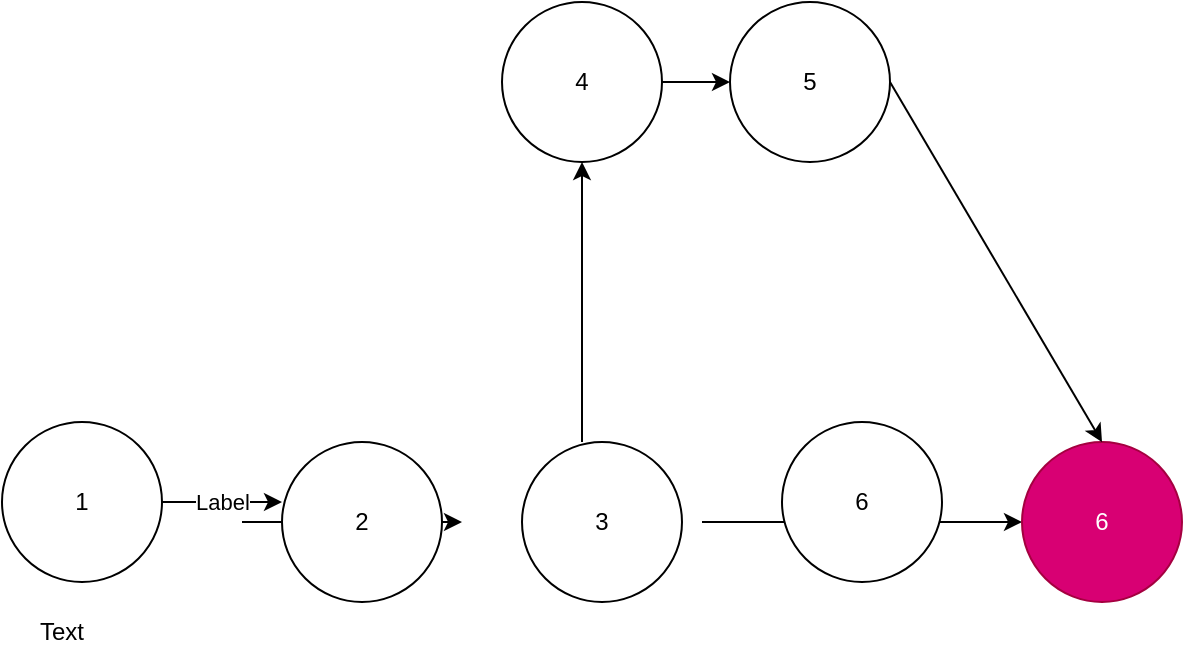 <mxfile>
    <diagram id="h8lbZmXiFE3LqjfX9MrK" name="Page-1">
        <mxGraphModel dx="653" dy="1738" grid="1" gridSize="10" guides="1" tooltips="1" connect="1" arrows="1" fold="1" page="1" pageScale="1" pageWidth="827" pageHeight="1169" math="0" shadow="0">
            <root>
                <mxCell id="0"/>
                <mxCell id="1" parent="0"/>
                <mxCell id="4" value="" style="edgeStyle=none;html=1;" parent="1" edge="1">
                    <mxGeometry relative="1" as="geometry">
                        <mxPoint x="130" y="10" as="sourcePoint"/>
                        <mxPoint x="240" y="10" as="targetPoint"/>
                    </mxGeometry>
                </mxCell>
                <mxCell id="5" style="edgeStyle=none;html=1;" parent="1" edge="1" target="16">
                    <mxGeometry relative="1" as="geometry">
                        <mxPoint x="520" y="190" as="targetPoint"/>
                        <mxPoint x="360" y="10" as="sourcePoint"/>
                    </mxGeometry>
                </mxCell>
                <mxCell id="6" style="edgeStyle=none;html=1;entryX=0.5;entryY=1;entryDx=0;entryDy=0;" parent="1" target="7" edge="1">
                    <mxGeometry relative="1" as="geometry">
                        <mxPoint x="280" y="90" as="targetPoint"/>
                        <mxPoint x="300" y="-30" as="sourcePoint"/>
                    </mxGeometry>
                </mxCell>
                <mxCell id="25" style="edgeStyle=none;html=1;exitX=1;exitY=0.5;exitDx=0;exitDy=0;entryX=0;entryY=0.5;entryDx=0;entryDy=0;" edge="1" parent="1" source="7" target="17">
                    <mxGeometry relative="1" as="geometry"/>
                </mxCell>
                <mxCell id="7" value="4" style="ellipse;whiteSpace=wrap;html=1;aspect=fixed;" parent="1" vertex="1">
                    <mxGeometry x="260" y="-250" width="80" height="80" as="geometry"/>
                </mxCell>
                <mxCell id="10" value="Text" style="text;html=1;strokeColor=none;fillColor=none;align=center;verticalAlign=middle;whiteSpace=wrap;rounded=0;" vertex="1" parent="1">
                    <mxGeometry x="10" y="50" width="60" height="30" as="geometry"/>
                </mxCell>
                <mxCell id="16" value="6" style="ellipse;whiteSpace=wrap;html=1;aspect=fixed;fillColor=#d80073;fontColor=#ffffff;strokeColor=#A50040;" vertex="1" parent="1">
                    <mxGeometry x="520" y="-30" width="80" height="80" as="geometry"/>
                </mxCell>
                <mxCell id="26" style="edgeStyle=none;html=1;exitX=1;exitY=0.5;exitDx=0;exitDy=0;entryX=0.5;entryY=0;entryDx=0;entryDy=0;" edge="1" parent="1" source="17" target="16">
                    <mxGeometry relative="1" as="geometry"/>
                </mxCell>
                <mxCell id="17" value="5" style="ellipse;whiteSpace=wrap;html=1;aspect=fixed;" vertex="1" parent="1">
                    <mxGeometry x="374" y="-250" width="80" height="80" as="geometry"/>
                </mxCell>
                <mxCell id="18" value="2" style="ellipse;whiteSpace=wrap;html=1;aspect=fixed;" vertex="1" parent="1">
                    <mxGeometry x="150" y="-30" width="80" height="80" as="geometry"/>
                </mxCell>
                <mxCell id="19" value="6" style="ellipse;whiteSpace=wrap;html=1;aspect=fixed;" vertex="1" parent="1">
                    <mxGeometry x="400" y="-40" width="80" height="80" as="geometry"/>
                </mxCell>
                <mxCell id="20" value="3" style="ellipse;whiteSpace=wrap;html=1;aspect=fixed;" vertex="1" parent="1">
                    <mxGeometry x="270" y="-30" width="80" height="80" as="geometry"/>
                </mxCell>
                <mxCell id="21" value="1" style="ellipse;whiteSpace=wrap;html=1;aspect=fixed;" vertex="1" parent="1">
                    <mxGeometry x="10" y="-40" width="80" height="80" as="geometry"/>
                </mxCell>
                <mxCell id="23" value="" style="endArrow=classic;html=1;" edge="1" parent="1">
                    <mxGeometry relative="1" as="geometry">
                        <mxPoint x="90" as="sourcePoint"/>
                        <mxPoint x="150" as="targetPoint"/>
                    </mxGeometry>
                </mxCell>
                <mxCell id="24" value="Label" style="edgeLabel;resizable=0;html=1;align=center;verticalAlign=middle;" connectable="0" vertex="1" parent="23">
                    <mxGeometry relative="1" as="geometry"/>
                </mxCell>
            </root>
        </mxGraphModel>
    </diagram>
</mxfile>